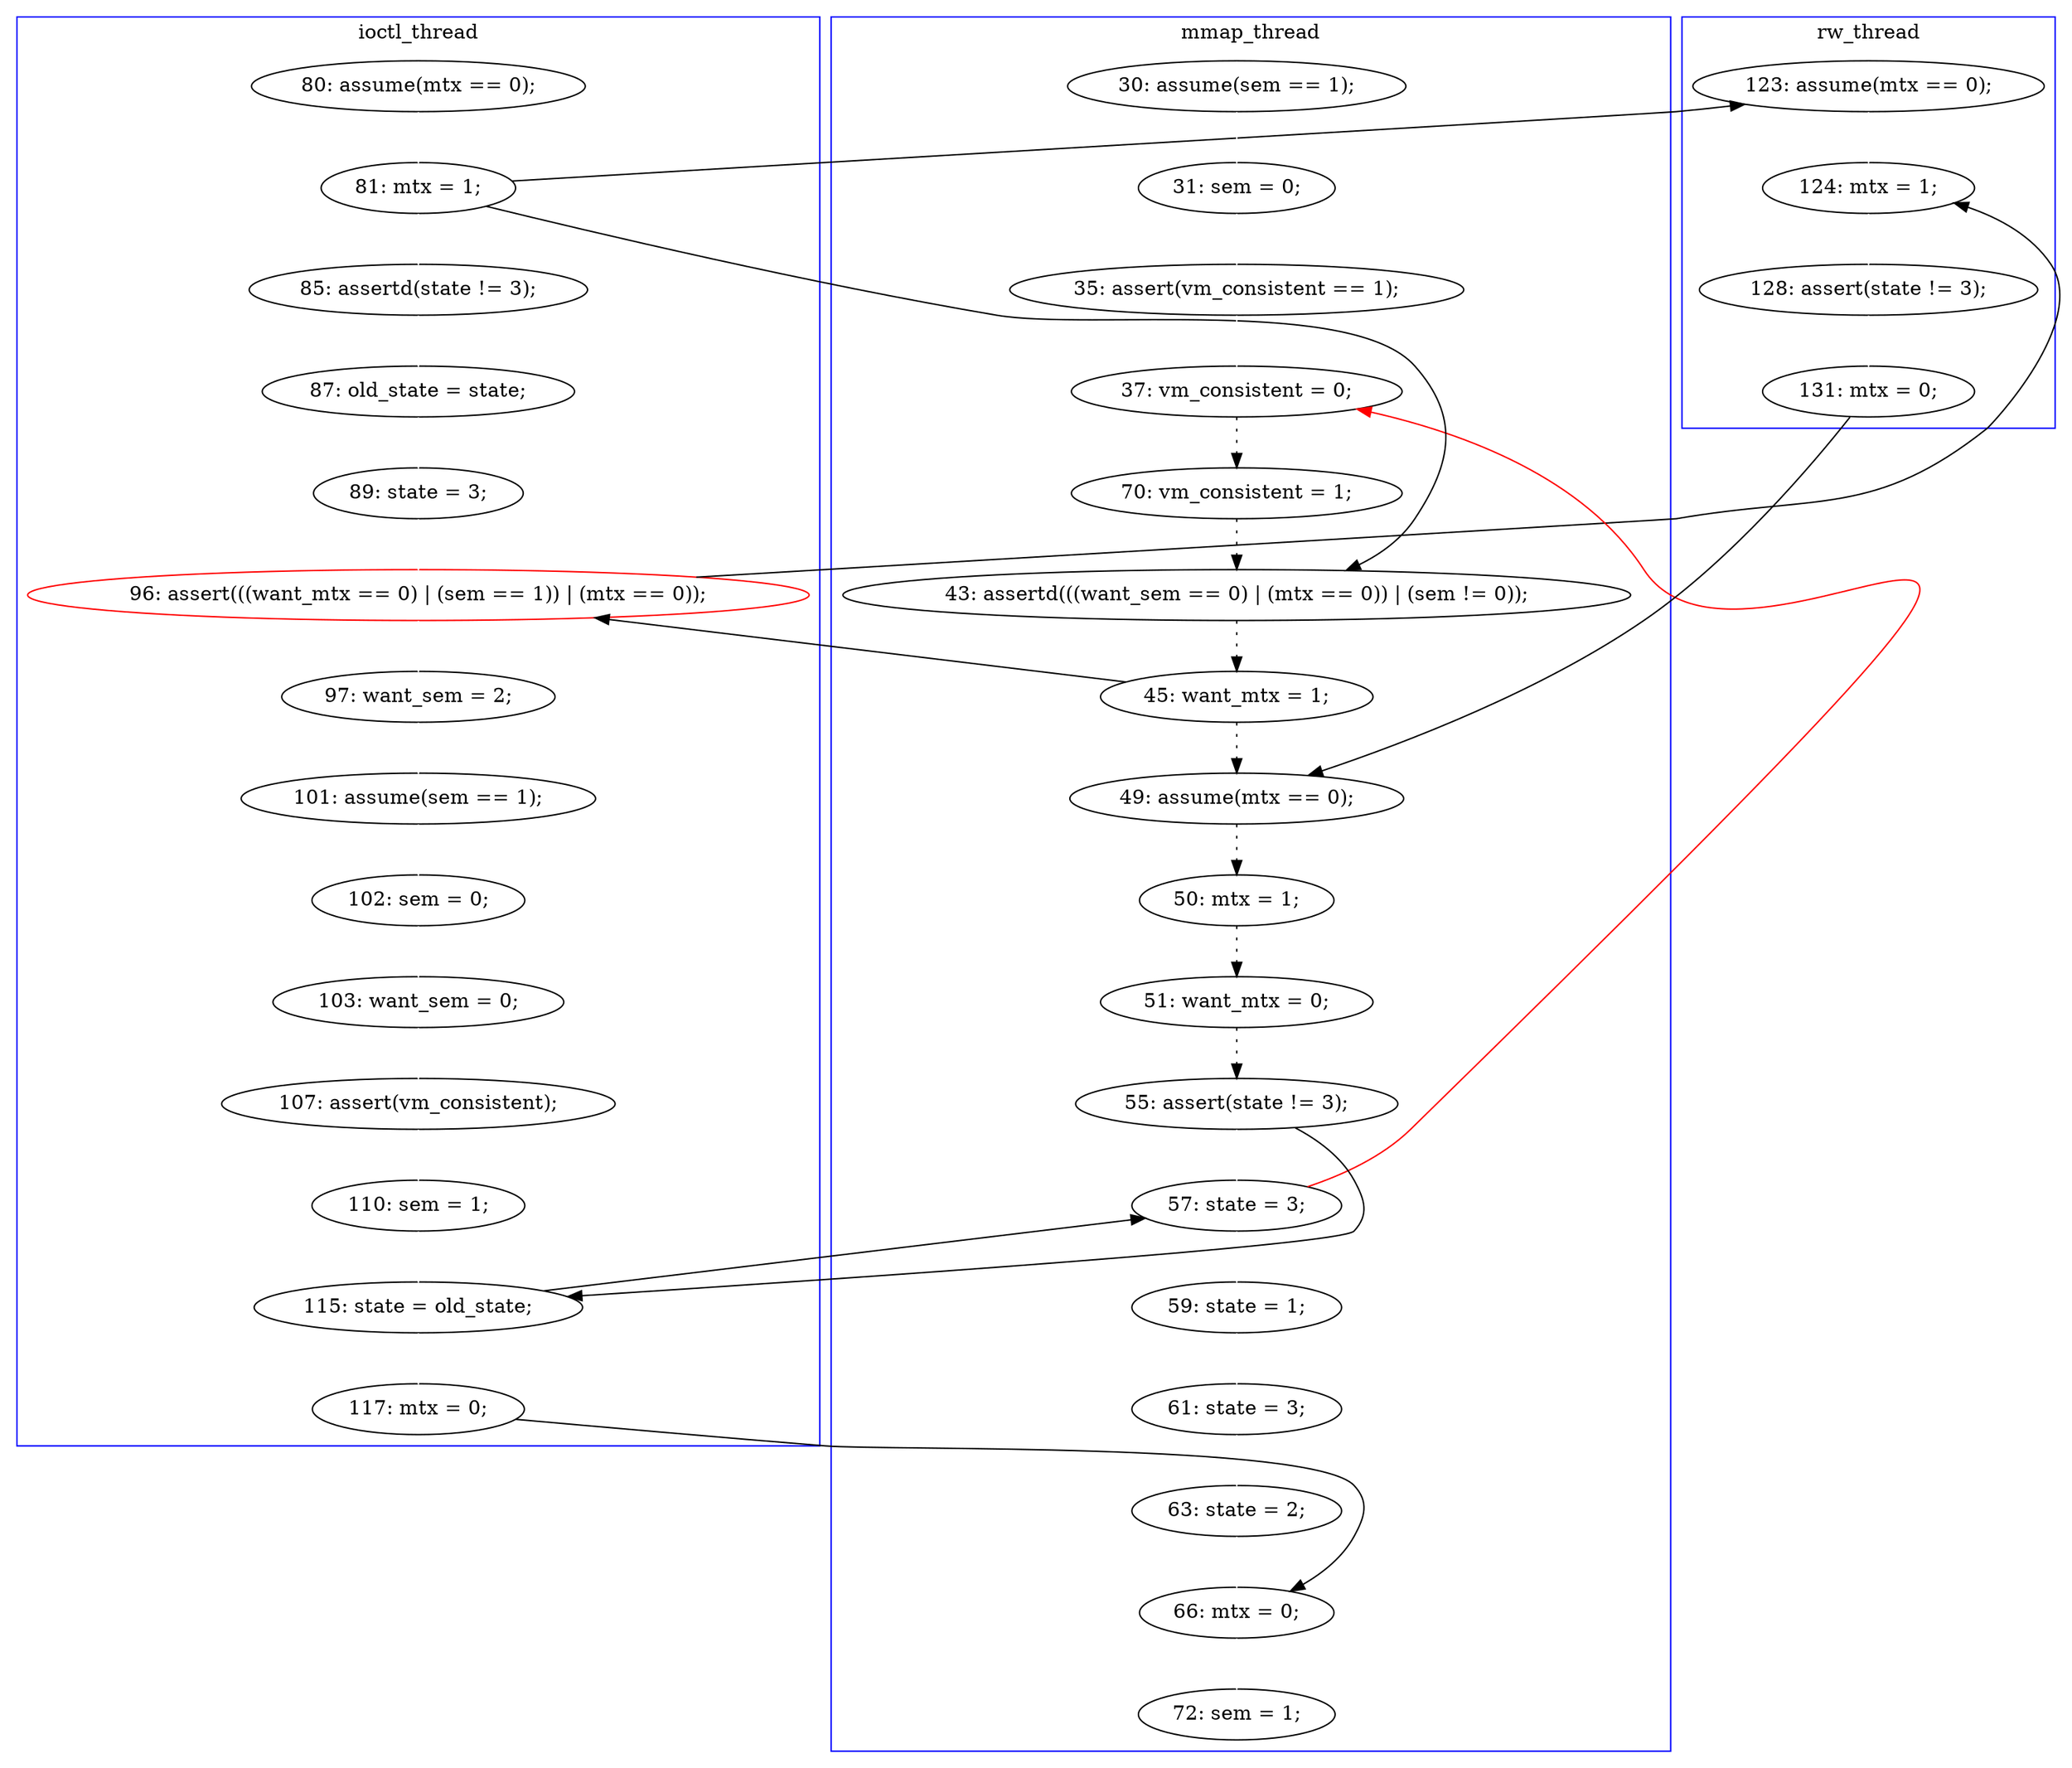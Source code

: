 digraph Counterexample {
	16 -> 19 [color = black, style = dotted]
	26 -> 29 [color = black, style = solid, constraint = false]
	47 -> 16 [color = red, style = solid, constraint = false]
	17 -> 18 [color = white, style = solid]
	36 -> 39 [color = white, style = solid]
	51 -> 53 [color = white, style = solid]
	33 -> 34 [color = black, style = dotted]
	40 -> 41 [color = white, style = solid]
	24 -> 26 [color = white, style = solid]
	44 -> 47 [color = black, style = solid, constraint = false]
	29 -> 30 [color = white, style = solid]
	42 -> 43 [color = white, style = solid]
	41 -> 42 [color = white, style = solid]
	21 -> 32 [color = black, style = dotted]
	13 -> 14 [color = white, style = solid]
	18 -> 22 [color = white, style = solid]
	20 -> 21 [color = black, style = dotted]
	18 -> 28 [color = black, style = solid, constraint = false]
	30 -> 31 [color = white, style = solid]
	12 -> 13 [color = white, style = solid]
	21 -> 26 [color = black, style = solid, constraint = false]
	34 -> 38 [color = black, style = dotted]
	26 -> 36 [color = white, style = solid]
	50 -> 51 [color = white, style = solid]
	14 -> 16 [color = white, style = solid]
	28 -> 29 [color = white, style = solid]
	22 -> 23 [color = white, style = solid]
	19 -> 20 [color = black, style = dotted]
	32 -> 33 [color = black, style = dotted]
	23 -> 24 [color = white, style = solid]
	39 -> 40 [color = white, style = solid]
	47 -> 48 [color = white, style = solid]
	18 -> 20 [color = black, style = solid, constraint = false]
	48 -> 49 [color = white, style = solid]
	43 -> 44 [color = white, style = solid]
	45 -> 51 [color = black, style = solid, constraint = false]
	44 -> 45 [color = white, style = solid]
	38 -> 47 [color = white, style = solid]
	38 -> 44 [color = black, style = solid, constraint = false]
	49 -> 50 [color = white, style = solid]
	31 -> 32 [color = black, style = solid, constraint = false]
	subgraph cluster2 {
		label = ioctl_thread
		color = blue
		36  [label = "97: want_sem = 2;"]
		41  [label = "103: want_sem = 0;"]
		17  [label = "80: assume(mtx == 0);"]
		44  [label = "115: state = old_state;"]
		26  [label = "96: assert(((want_mtx == 0) | (sem == 1)) | (mtx == 0));", color = red]
		43  [label = "110: sem = 1;"]
		45  [label = "117: mtx = 0;"]
		24  [label = "89: state = 3;"]
		40  [label = "102: sem = 0;"]
		42  [label = "107: assert(vm_consistent);"]
		39  [label = "101: assume(sem == 1);"]
		23  [label = "87: old_state = state;"]
		18  [label = "81: mtx = 1;"]
		22  [label = "85: assertd(state != 3);"]
	}
	subgraph cluster1 {
		label = mmap_thread
		color = blue
		21  [label = "45: want_mtx = 1;"]
		38  [label = "55: assert(state != 3);"]
		19  [label = "70: vm_consistent = 1;"]
		14  [label = "35: assert(vm_consistent == 1);"]
		32  [label = "49: assume(mtx == 0);"]
		47  [label = "57: state = 3;"]
		51  [label = "66: mtx = 0;"]
		12  [label = "30: assume(sem == 1);"]
		20  [label = "43: assertd(((want_sem == 0) | (mtx == 0)) | (sem != 0));"]
		34  [label = "51: want_mtx = 0;"]
		16  [label = "37: vm_consistent = 0;"]
		49  [label = "61: state = 3;"]
		13  [label = "31: sem = 0;"]
		33  [label = "50: mtx = 1;"]
		50  [label = "63: state = 2;"]
		53  [label = "72: sem = 1;"]
		48  [label = "59: state = 1;"]
	}
	subgraph cluster3 {
		label = rw_thread
		color = blue
		29  [label = "124: mtx = 1;"]
		28  [label = "123: assume(mtx == 0);"]
		30  [label = "128: assert(state != 3);"]
		31  [label = "131: mtx = 0;"]
	}
}
